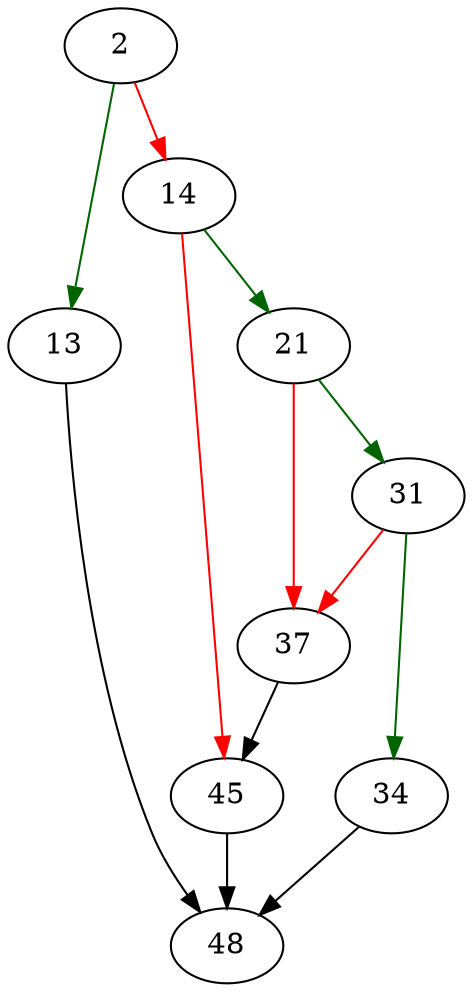 strict digraph "sqlite3BtreeCommitPhaseTwo" {
	// Node definitions.
	2 [entry=true];
	13;
	14;
	48;
	21;
	45;
	31;
	37;
	34;

	// Edge definitions.
	2 -> 13 [
		color=darkgreen
		cond=true
	];
	2 -> 14 [
		color=red
		cond=false
	];
	13 -> 48;
	14 -> 21 [
		color=darkgreen
		cond=true
	];
	14 -> 45 [
		color=red
		cond=false
	];
	21 -> 31 [
		color=darkgreen
		cond=true
	];
	21 -> 37 [
		color=red
		cond=false
	];
	45 -> 48;
	31 -> 37 [
		color=red
		cond=false
	];
	31 -> 34 [
		color=darkgreen
		cond=true
	];
	37 -> 45;
	34 -> 48;
}